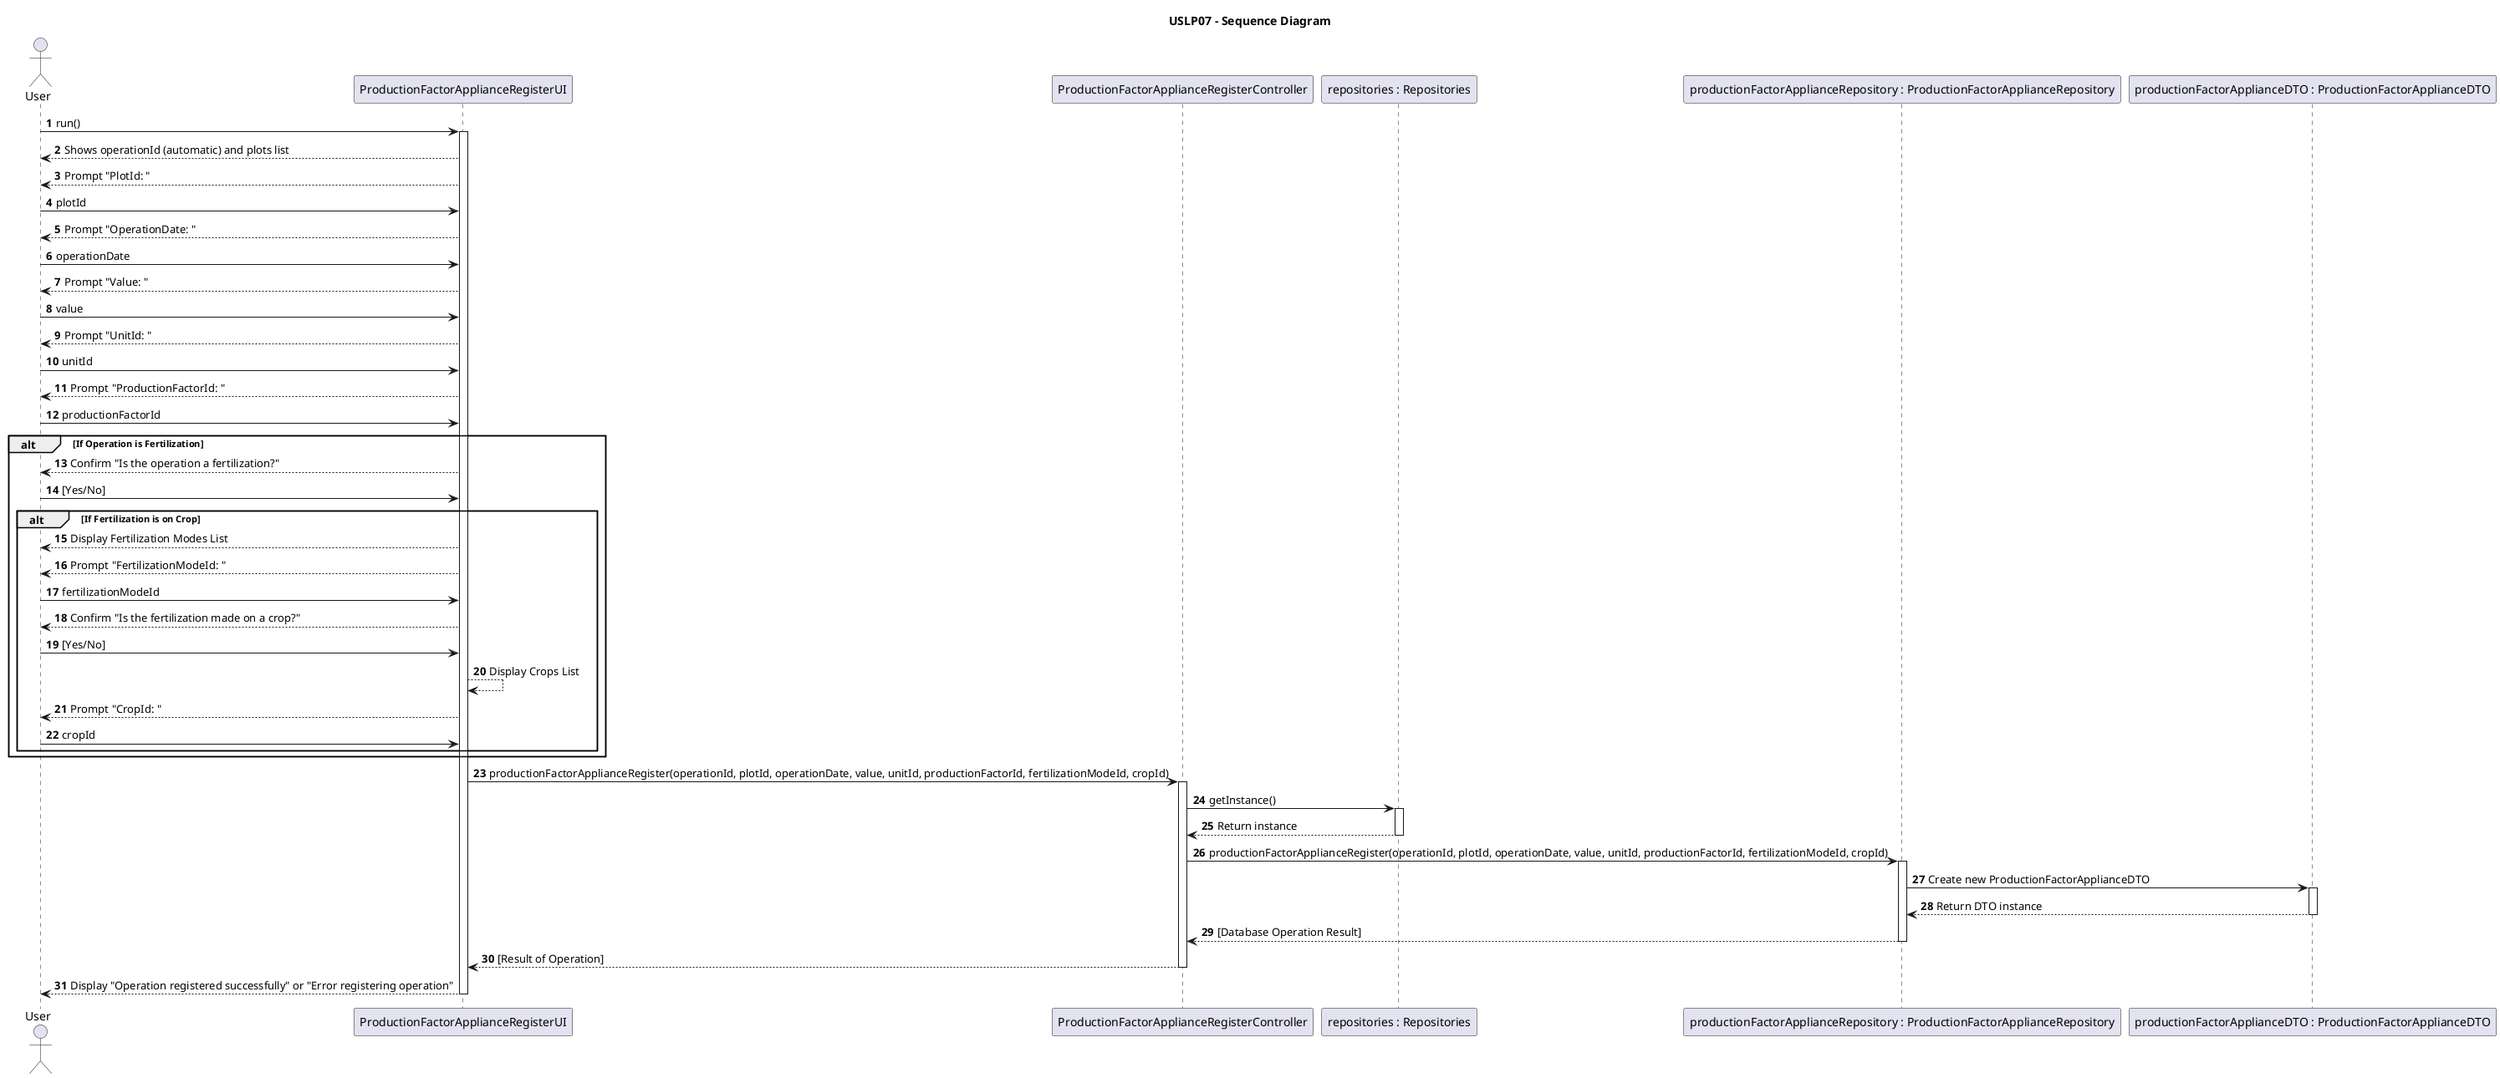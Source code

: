 @startuml

title USLP07 - Sequence Diagram

autonumber

actor User
participant "ProductionFactorApplianceRegisterUI" as UI
participant "ProductionFactorApplianceRegisterController" as Controller
participant "repositories : Repositories" as Repositories
participant "productionFactorApplianceRepository : ProductionFactorApplianceRepository" as PFARepository
participant "productionFactorApplianceDTO : ProductionFactorApplianceDTO" as DTO

User -> UI: run()
activate UI

    UI --> User: Shows operationId (automatic) and plots list

    UI --> User: Prompt "PlotId: "
    User -> UI: plotId

    UI --> User: Prompt "OperationDate: "
    User -> UI: operationDate

    UI --> User: Prompt "Value: "
    User -> UI: value

    UI --> User: Prompt "UnitId: "
    User -> UI: unitId

    UI --> User: Prompt "ProductionFactorId: "
    User -> UI: productionFactorId

    alt If Operation is Fertilization
        UI --> User: Confirm "Is the operation a fertilization?"
        User -> UI: [Yes/No]

        alt If Fertilization is on Crop
            UI --> User: Display Fertilization Modes List
            UI --> User: Prompt "FertilizationModeId: "
            User -> UI: fertilizationModeId

            UI --> User: Confirm "Is the fertilization made on a crop?"
            User -> UI: [Yes/No]
            UI --> UI: Display Crops List
            UI --> User: Prompt "CropId: "
            User -> UI: cropId
        end
    end

    UI -> Controller: productionFactorApplianceRegister(operationId, plotId, operationDate, value, unitId, productionFactorId, fertilizationModeId, cropId)
    activate Controller

        Controller -> Repositories: getInstance()
        activate Repositories

            Repositories --> Controller: Return instance
        deactivate Repositories

        Controller -> PFARepository: productionFactorApplianceRegister(operationId, plotId, operationDate, value, unitId, productionFactorId, fertilizationModeId, cropId)
        activate PFARepository

            PFARepository -> DTO: Create new ProductionFactorApplianceDTO
            activate DTO

                DTO --> PFARepository: Return DTO instance
            deactivate DTO

            PFARepository --> Controller: [Database Operation Result]
        deactivate PFARepository

        Controller --> UI: [Result of Operation]
    deactivate Controller

    UI --> User: Display "Operation registered successfully" or "Error registering operation"
deactivate UI

@enduml